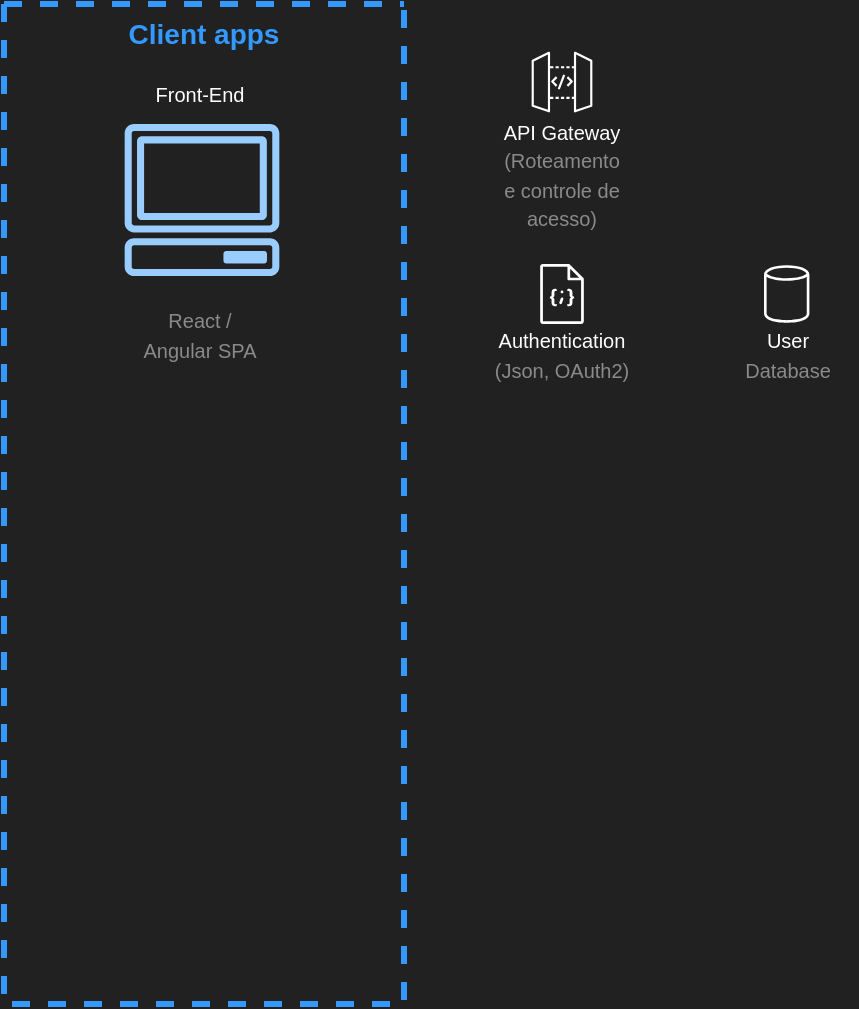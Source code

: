 <mxfile version="24.7.16">
  <diagram name="Página-1" id="XeOe8NWcu0kiPKFnsV3s">
    <mxGraphModel dx="683" dy="1520" grid="1" gridSize="10" guides="1" tooltips="1" connect="1" arrows="1" fold="1" page="1" pageScale="1" pageWidth="827" pageHeight="1169" background="#212121" math="0" shadow="0">
      <root>
        <mxCell id="0" />
        <mxCell id="1" parent="0" />
        <mxCell id="Vj6AmxVf0trEwSzTgeyn-4" value="" style="swimlane;startSize=0;strokeColor=#3399FF;strokeWidth=3;dashed=1;" vertex="1" parent="1">
          <mxGeometry x="30" y="-20" width="200" height="500" as="geometry" />
        </mxCell>
        <mxCell id="Vj6AmxVf0trEwSzTgeyn-5" value="&lt;b&gt;&lt;font color=&quot;#3399ff&quot; style=&quot;font-size: 14px;&quot;&gt;Client apps&lt;/font&gt;&lt;/b&gt;" style="text;strokeColor=none;align=center;fillColor=none;html=1;verticalAlign=middle;whiteSpace=wrap;rounded=0;" vertex="1" parent="Vj6AmxVf0trEwSzTgeyn-4">
          <mxGeometry x="60" width="80" height="30" as="geometry" />
        </mxCell>
        <mxCell id="Vj6AmxVf0trEwSzTgeyn-7" value="" style="shape=image;verticalLabelPosition=bottom;labelBackgroundColor=default;verticalAlign=top;aspect=fixed;imageAspect=0;image=https://www.htmlecsspro.com/uploads/images/2018/03/formulario-de-login-e-cadastro-com-html5-e-css3-1522145690.png;" vertex="1" parent="Vj6AmxVf0trEwSzTgeyn-4">
          <mxGeometry x="68" y="70" width="64" height="40" as="geometry" />
        </mxCell>
        <mxCell id="Vj6AmxVf0trEwSzTgeyn-8" value="&lt;font color=&quot;#8a8a8a&quot; style=&quot;font-size: 10px;&quot;&gt;React / Angular SPA&lt;/font&gt;" style="text;strokeColor=none;align=center;fillColor=none;html=1;verticalAlign=middle;whiteSpace=wrap;rounded=0;" vertex="1" parent="Vj6AmxVf0trEwSzTgeyn-4">
          <mxGeometry x="68" y="150" width="60" height="30" as="geometry" />
        </mxCell>
        <mxCell id="Vj6AmxVf0trEwSzTgeyn-9" value="&lt;font style=&quot;font-size: 10px;&quot; color=&quot;#ffffff&quot;&gt;Front-End&lt;/font&gt;" style="text;strokeColor=none;align=center;fillColor=none;html=1;verticalAlign=middle;whiteSpace=wrap;rounded=0;" vertex="1" parent="Vj6AmxVf0trEwSzTgeyn-4">
          <mxGeometry x="48" y="30" width="100" height="30" as="geometry" />
        </mxCell>
        <mxCell id="Vj6AmxVf0trEwSzTgeyn-11" value="" style="sketch=0;outlineConnect=0;fontColor=#232F3E;gradientColor=none;fillColor=#99CCFF;strokeColor=none;dashed=0;verticalLabelPosition=bottom;verticalAlign=top;align=center;html=1;fontSize=12;fontStyle=0;aspect=fixed;pointerEvents=1;shape=mxgraph.aws4.client;" vertex="1" parent="Vj6AmxVf0trEwSzTgeyn-4">
          <mxGeometry x="60" y="60" width="78" height="76" as="geometry" />
        </mxCell>
        <mxCell id="Vj6AmxVf0trEwSzTgeyn-12" value="" style="sketch=0;points=[[0,0,0],[0.25,0,0],[0.5,0,0],[0.75,0,0],[1,0,0],[0,1,0],[0.25,1,0],[0.5,1,0],[0.75,1,0],[1,1,0],[0,0.25,0],[0,0.5,0],[0,0.75,0],[1,0.25,0],[1,0.5,0],[1,0.75,0]];outlineConnect=0;fontColor=#232F3E;fillColor=none;strokeColor=#ffffff;dashed=0;verticalLabelPosition=bottom;verticalAlign=top;align=center;html=1;fontSize=12;fontStyle=0;aspect=fixed;shape=mxgraph.aws4.resourceIcon;resIcon=mxgraph.aws4.api_gateway;" vertex="1" parent="1">
          <mxGeometry x="290" width="38" height="38" as="geometry" />
        </mxCell>
        <mxCell id="Vj6AmxVf0trEwSzTgeyn-13" value="&lt;font color=&quot;#ffffff&quot; style=&quot;font-size: 10px;&quot;&gt;API Gateway&lt;/font&gt;&lt;div&gt;&lt;font color=&quot;#8a8a8a&quot; style=&quot;font-size: 10px;&quot;&gt;(Roteamento e controle de acesso)&lt;/font&gt;&lt;/div&gt;" style="text;strokeColor=none;align=center;fillColor=none;html=1;verticalAlign=middle;whiteSpace=wrap;rounded=0;" vertex="1" parent="1">
          <mxGeometry x="278.25" y="50" width="61.5" height="30" as="geometry" />
        </mxCell>
        <mxCell id="Vj6AmxVf0trEwSzTgeyn-14" value="" style="sketch=0;outlineConnect=0;fontColor=#232F3E;gradientColor=none;fillColor=#FFFFFF;strokeColor=none;dashed=0;verticalLabelPosition=bottom;verticalAlign=top;align=center;html=1;fontSize=12;fontStyle=0;aspect=fixed;pointerEvents=1;shape=mxgraph.aws4.json_script;" vertex="1" parent="1">
          <mxGeometry x="298.04" y="110" width="21.92" height="30" as="geometry" />
        </mxCell>
        <mxCell id="Vj6AmxVf0trEwSzTgeyn-15" value="&lt;font color=&quot;#ffffff&quot; style=&quot;font-size: 10px;&quot;&gt;Authentication&lt;/font&gt;&lt;div&gt;&lt;font color=&quot;#8a8a8a&quot; style=&quot;font-size: 10px;&quot;&gt;(Json, OAuth2)&lt;/font&gt;&lt;/div&gt;" style="text;strokeColor=none;align=center;fillColor=none;html=1;verticalAlign=middle;whiteSpace=wrap;rounded=0;" vertex="1" parent="1">
          <mxGeometry x="274.25" y="140" width="69.5" height="30" as="geometry" />
        </mxCell>
        <mxCell id="Vj6AmxVf0trEwSzTgeyn-16" value="" style="sketch=0;outlineConnect=0;fontColor=#232F3E;gradientColor=none;fillColor=#FFFFFF;strokeColor=none;dashed=0;verticalLabelPosition=bottom;verticalAlign=top;align=center;html=1;fontSize=12;fontStyle=0;aspect=fixed;pointerEvents=1;shape=mxgraph.aws4.generic_database;" vertex="1" parent="1">
          <mxGeometry x="410" y="110" width="22.69" height="30" as="geometry" />
        </mxCell>
        <mxCell id="Vj6AmxVf0trEwSzTgeyn-17" value="&lt;div&gt;&lt;font color=&quot;#ffffff&quot; style=&quot;font-size: 10px;&quot;&gt;User&lt;/font&gt;&lt;/div&gt;&lt;div&gt;&lt;font color=&quot;#8a8a8a&quot;&gt;&lt;span style=&quot;font-size: 10px;&quot;&gt;Database&lt;/span&gt;&lt;/font&gt;&lt;/div&gt;" style="text;strokeColor=none;align=center;fillColor=none;html=1;verticalAlign=middle;whiteSpace=wrap;rounded=0;" vertex="1" parent="1">
          <mxGeometry x="386.6" y="140" width="69.5" height="30" as="geometry" />
        </mxCell>
      </root>
    </mxGraphModel>
  </diagram>
</mxfile>
